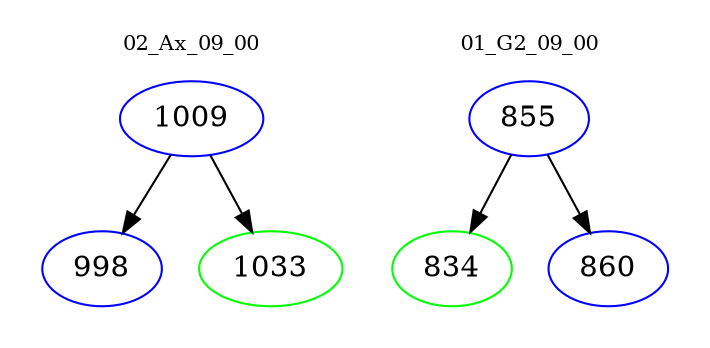 digraph{
subgraph cluster_0 {
color = white
label = "02_Ax_09_00";
fontsize=10;
T0_1009 [label="1009", color="blue"]
T0_1009 -> T0_998 [color="black"]
T0_998 [label="998", color="blue"]
T0_1009 -> T0_1033 [color="black"]
T0_1033 [label="1033", color="green"]
}
subgraph cluster_1 {
color = white
label = "01_G2_09_00";
fontsize=10;
T1_855 [label="855", color="blue"]
T1_855 -> T1_834 [color="black"]
T1_834 [label="834", color="green"]
T1_855 -> T1_860 [color="black"]
T1_860 [label="860", color="blue"]
}
}
